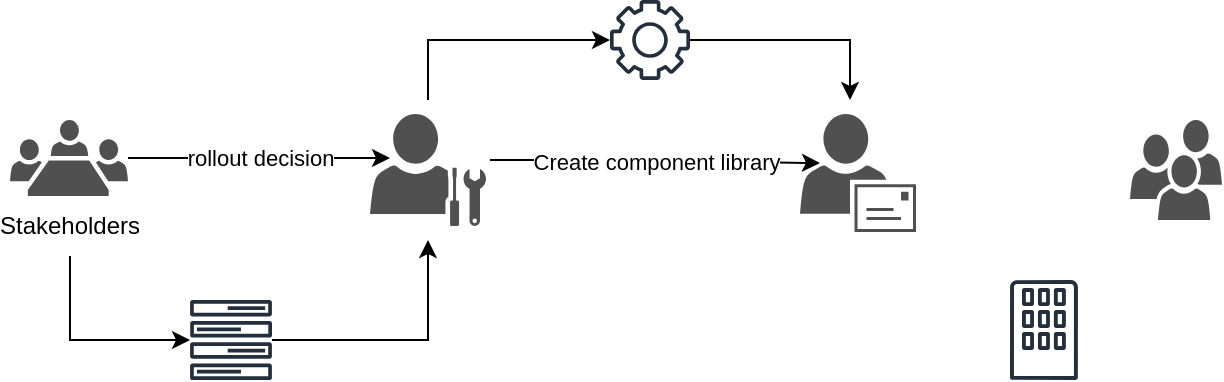 <mxfile version="16.2.4" type="github">
  <diagram id="4xnGdi8sjwa7YPnJ_iCW" name="Page-1">
    <mxGraphModel dx="782" dy="468" grid="1" gridSize="10" guides="1" tooltips="1" connect="1" arrows="1" fold="1" page="1" pageScale="1" pageWidth="850" pageHeight="1100" math="0" shadow="0">
      <root>
        <mxCell id="0" />
        <mxCell id="1" parent="0" />
        <mxCell id="PWWns6GIP4DrWXRK_Z0l-1" value="" style="sketch=0;pointerEvents=1;shadow=0;dashed=0;html=1;strokeColor=none;fillColor=#505050;labelPosition=center;verticalLabelPosition=bottom;verticalAlign=top;outlineConnect=0;align=center;shape=mxgraph.office.users.meeting;" vertex="1" parent="1">
          <mxGeometry x="30" y="80" width="59" height="38" as="geometry" />
        </mxCell>
        <mxCell id="PWWns6GIP4DrWXRK_Z0l-2" value="" style="endArrow=classic;html=1;rounded=0;" edge="1" parent="1" source="PWWns6GIP4DrWXRK_Z0l-1">
          <mxGeometry relative="1" as="geometry">
            <mxPoint x="350" y="240" as="sourcePoint" />
            <mxPoint x="220" y="99" as="targetPoint" />
          </mxGeometry>
        </mxCell>
        <mxCell id="PWWns6GIP4DrWXRK_Z0l-3" value="rollout decision" style="edgeLabel;resizable=0;html=1;align=center;verticalAlign=middle;" connectable="0" vertex="1" parent="PWWns6GIP4DrWXRK_Z0l-2">
          <mxGeometry relative="1" as="geometry" />
        </mxCell>
        <mxCell id="PWWns6GIP4DrWXRK_Z0l-4" value="Stakeholders" style="text;html=1;strokeColor=none;fillColor=none;align=center;verticalAlign=middle;whiteSpace=wrap;rounded=0;" vertex="1" parent="1">
          <mxGeometry x="30" y="118" width="60" height="30" as="geometry" />
        </mxCell>
        <mxCell id="PWWns6GIP4DrWXRK_Z0l-5" value="" style="sketch=0;pointerEvents=1;shadow=0;dashed=0;html=1;strokeColor=none;fillColor=#505050;labelPosition=center;verticalLabelPosition=bottom;verticalAlign=top;outlineConnect=0;align=center;shape=mxgraph.office.users.administrator;" vertex="1" parent="1">
          <mxGeometry x="210" y="77" width="58" height="56" as="geometry" />
        </mxCell>
        <mxCell id="PWWns6GIP4DrWXRK_Z0l-6" value="" style="sketch=0;pointerEvents=1;shadow=0;dashed=0;html=1;strokeColor=none;fillColor=#505050;labelPosition=center;verticalLabelPosition=bottom;verticalAlign=top;outlineConnect=0;align=center;shape=mxgraph.office.users.mail_user;" vertex="1" parent="1">
          <mxGeometry x="425" y="77" width="58" height="59" as="geometry" />
        </mxCell>
        <mxCell id="PWWns6GIP4DrWXRK_Z0l-7" value="" style="sketch=0;pointerEvents=1;shadow=0;dashed=0;html=1;strokeColor=none;fillColor=#505050;labelPosition=center;verticalLabelPosition=bottom;verticalAlign=top;outlineConnect=0;align=center;shape=mxgraph.office.users.users;" vertex="1" parent="1">
          <mxGeometry x="590" y="80" width="46" height="50" as="geometry" />
        </mxCell>
        <mxCell id="PWWns6GIP4DrWXRK_Z0l-8" value="" style="endArrow=classic;html=1;rounded=0;exitX=1.034;exitY=0.411;exitDx=0;exitDy=0;exitPerimeter=0;entryX=0.172;entryY=0.416;entryDx=0;entryDy=0;entryPerimeter=0;" edge="1" parent="1" source="PWWns6GIP4DrWXRK_Z0l-5" target="PWWns6GIP4DrWXRK_Z0l-6">
          <mxGeometry relative="1" as="geometry">
            <mxPoint x="350" y="240" as="sourcePoint" />
            <mxPoint x="450" y="240" as="targetPoint" />
            <Array as="points">
              <mxPoint x="330" y="100" />
            </Array>
          </mxGeometry>
        </mxCell>
        <mxCell id="PWWns6GIP4DrWXRK_Z0l-9" value="Create component library" style="edgeLabel;resizable=0;html=1;align=center;verticalAlign=middle;" connectable="0" vertex="1" parent="PWWns6GIP4DrWXRK_Z0l-8">
          <mxGeometry relative="1" as="geometry" />
        </mxCell>
        <mxCell id="PWWns6GIP4DrWXRK_Z0l-10" value="" style="sketch=0;outlineConnect=0;fontColor=#232F3E;gradientColor=none;fillColor=#232F3D;strokeColor=none;dashed=0;verticalLabelPosition=bottom;verticalAlign=top;align=center;html=1;fontSize=12;fontStyle=0;aspect=fixed;pointerEvents=1;shape=mxgraph.aws4.forums;" vertex="1" parent="1">
          <mxGeometry x="120" y="170" width="41.05" height="40" as="geometry" />
        </mxCell>
        <mxCell id="PWWns6GIP4DrWXRK_Z0l-15" value="" style="endArrow=classic;html=1;rounded=0;exitX=0.5;exitY=1;exitDx=0;exitDy=0;entryX=-0.001;entryY=0.5;entryDx=0;entryDy=0;entryPerimeter=0;" edge="1" parent="1" source="PWWns6GIP4DrWXRK_Z0l-4" target="PWWns6GIP4DrWXRK_Z0l-10">
          <mxGeometry width="50" height="50" relative="1" as="geometry">
            <mxPoint x="380" y="270" as="sourcePoint" />
            <mxPoint x="430" y="220" as="targetPoint" />
            <Array as="points">
              <mxPoint x="60" y="190" />
            </Array>
          </mxGeometry>
        </mxCell>
        <mxCell id="PWWns6GIP4DrWXRK_Z0l-16" value="" style="endArrow=classic;html=1;rounded=0;entryX=0.5;entryY=1.125;entryDx=0;entryDy=0;entryPerimeter=0;" edge="1" parent="1" source="PWWns6GIP4DrWXRK_Z0l-10" target="PWWns6GIP4DrWXRK_Z0l-5">
          <mxGeometry width="50" height="50" relative="1" as="geometry">
            <mxPoint x="380" y="270" as="sourcePoint" />
            <mxPoint x="239" y="160" as="targetPoint" />
            <Array as="points">
              <mxPoint x="239" y="190" />
            </Array>
          </mxGeometry>
        </mxCell>
        <mxCell id="PWWns6GIP4DrWXRK_Z0l-17" value="" style="endArrow=classic;html=1;rounded=0;exitX=0.5;exitY=-0.125;exitDx=0;exitDy=0;exitPerimeter=0;" edge="1" parent="1" source="PWWns6GIP4DrWXRK_Z0l-5" target="PWWns6GIP4DrWXRK_Z0l-18">
          <mxGeometry width="50" height="50" relative="1" as="geometry">
            <mxPoint x="380" y="120" as="sourcePoint" />
            <mxPoint x="300" y="40" as="targetPoint" />
            <Array as="points">
              <mxPoint x="239" y="40" />
            </Array>
          </mxGeometry>
        </mxCell>
        <mxCell id="PWWns6GIP4DrWXRK_Z0l-18" value="" style="sketch=0;outlineConnect=0;fontColor=#232F3E;gradientColor=none;fillColor=#232F3D;strokeColor=none;dashed=0;verticalLabelPosition=bottom;verticalAlign=top;align=center;html=1;fontSize=12;fontStyle=0;aspect=fixed;pointerEvents=1;shape=mxgraph.aws4.gear;" vertex="1" parent="1">
          <mxGeometry x="330" y="20" width="40" height="40" as="geometry" />
        </mxCell>
        <mxCell id="PWWns6GIP4DrWXRK_Z0l-19" value="" style="endArrow=classic;html=1;rounded=0;exitX=1;exitY=0.5;exitDx=0;exitDy=0;exitPerimeter=0;entryX=0.431;entryY=-0.119;entryDx=0;entryDy=0;entryPerimeter=0;" edge="1" parent="1" source="PWWns6GIP4DrWXRK_Z0l-18" target="PWWns6GIP4DrWXRK_Z0l-6">
          <mxGeometry width="50" height="50" relative="1" as="geometry">
            <mxPoint x="380" y="120" as="sourcePoint" />
            <mxPoint x="430" y="70" as="targetPoint" />
            <Array as="points">
              <mxPoint x="450" y="40" />
            </Array>
          </mxGeometry>
        </mxCell>
        <mxCell id="PWWns6GIP4DrWXRK_Z0l-33" value="" style="sketch=0;outlineConnect=0;fontColor=#232F3E;gradientColor=none;fillColor=#232F3D;strokeColor=none;dashed=0;verticalLabelPosition=bottom;verticalAlign=top;align=center;html=1;fontSize=12;fontStyle=0;aspect=fixed;pointerEvents=1;shape=mxgraph.aws4.corporate_data_center;" vertex="1" parent="1">
          <mxGeometry x="530" y="160" width="33.97" height="50" as="geometry" />
        </mxCell>
      </root>
    </mxGraphModel>
  </diagram>
</mxfile>
